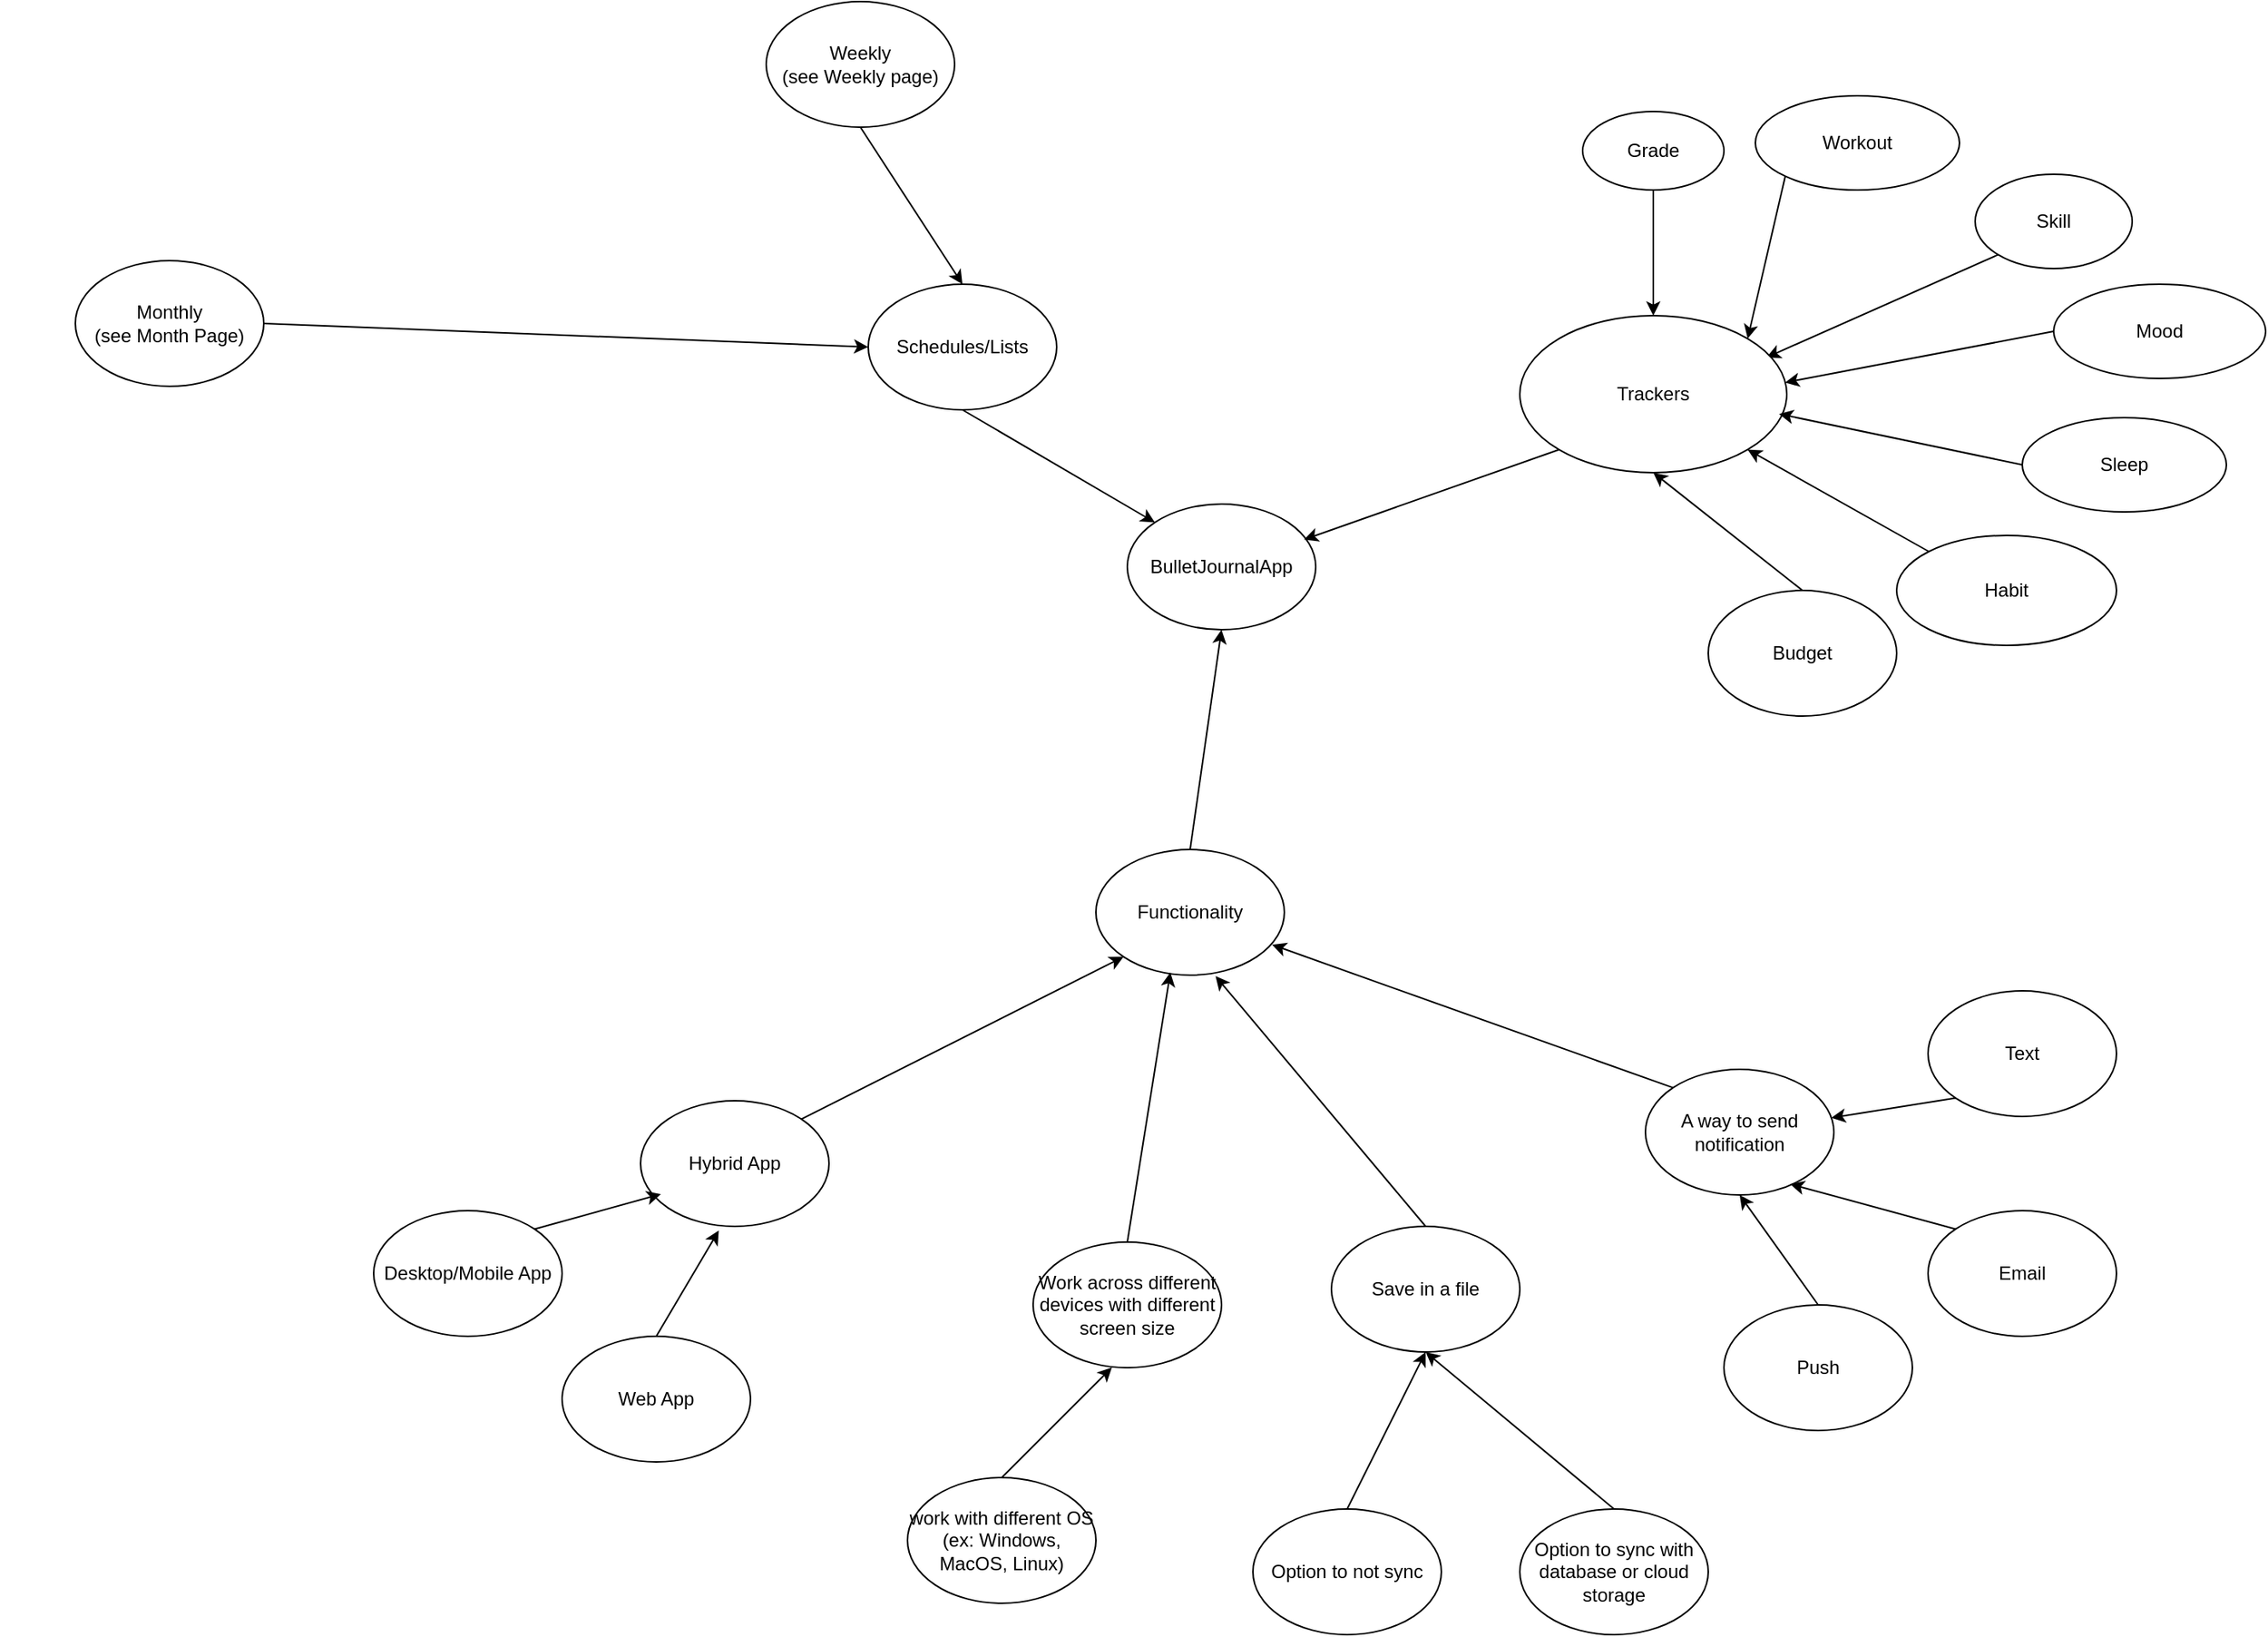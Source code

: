 <mxfile version="27.1.3" pages="3">
  <diagram name="Full Ideas" id="82XDhYnbbOEJZiGyT1DC">
    <mxGraphModel dx="1961" dy="1541" grid="1" gridSize="10" guides="1" tooltips="1" connect="1" arrows="1" fold="1" page="1" pageScale="1" pageWidth="850" pageHeight="1100" math="0" shadow="0">
      <root>
        <mxCell id="0" />
        <mxCell id="1" parent="0" />
        <mxCell id="dyRu1KngMcSD-DhJkfAF-1" value="BulletJournalApp" style="ellipse;whiteSpace=wrap;html=1;" parent="1" vertex="1">
          <mxGeometry x="470" y="80" width="120" height="80" as="geometry" />
        </mxCell>
        <mxCell id="dyRu1KngMcSD-DhJkfAF-64" style="rounded=0;orthogonalLoop=1;jettySize=auto;html=1;exitX=0.5;exitY=1;exitDx=0;exitDy=0;entryX=0.5;entryY=0;entryDx=0;entryDy=0;" parent="1" source="dyRu1KngMcSD-DhJkfAF-2" target="dyRu1KngMcSD-DhJkfAF-18" edge="1">
          <mxGeometry relative="1" as="geometry" />
        </mxCell>
        <mxCell id="dyRu1KngMcSD-DhJkfAF-2" value="Grade" style="ellipse;whiteSpace=wrap;html=1;" parent="1" vertex="1">
          <mxGeometry x="760" y="-170" width="90" height="50" as="geometry" />
        </mxCell>
        <mxCell id="dyRu1KngMcSD-DhJkfAF-70" style="rounded=0;orthogonalLoop=1;jettySize=auto;html=1;exitX=0.5;exitY=0;exitDx=0;exitDy=0;entryX=0.5;entryY=1;entryDx=0;entryDy=0;" parent="1" source="dyRu1KngMcSD-DhJkfAF-3" target="dyRu1KngMcSD-DhJkfAF-18" edge="1">
          <mxGeometry relative="1" as="geometry" />
        </mxCell>
        <mxCell id="dyRu1KngMcSD-DhJkfAF-3" value="Budget" style="ellipse;whiteSpace=wrap;html=1;" parent="1" vertex="1">
          <mxGeometry x="840" y="135" width="120" height="80" as="geometry" />
        </mxCell>
        <mxCell id="dyRu1KngMcSD-DhJkfAF-9" value="&lt;div&gt;Monthly&lt;/div&gt;(see Month Page)" style="ellipse;whiteSpace=wrap;html=1;" parent="1" vertex="1">
          <mxGeometry x="-200" y="-75" width="120" height="80" as="geometry" />
        </mxCell>
        <mxCell id="dyRu1KngMcSD-DhJkfAF-10" style="edgeStyle=orthogonalEdgeStyle;rounded=0;orthogonalLoop=1;jettySize=auto;html=1;exitX=0.5;exitY=1;exitDx=0;exitDy=0;" parent="1" edge="1">
          <mxGeometry relative="1" as="geometry">
            <mxPoint x="-240" y="190" as="sourcePoint" />
            <mxPoint x="-240" y="190" as="targetPoint" />
          </mxGeometry>
        </mxCell>
        <mxCell id="dyRu1KngMcSD-DhJkfAF-66" style="rounded=0;orthogonalLoop=1;jettySize=auto;html=1;exitX=0;exitY=1;exitDx=0;exitDy=0;entryX=0.924;entryY=0.266;entryDx=0;entryDy=0;entryPerimeter=0;" parent="1" source="dyRu1KngMcSD-DhJkfAF-11" target="dyRu1KngMcSD-DhJkfAF-18" edge="1">
          <mxGeometry relative="1" as="geometry" />
        </mxCell>
        <mxCell id="dyRu1KngMcSD-DhJkfAF-11" value="Skill" style="ellipse;whiteSpace=wrap;html=1;" parent="1" vertex="1">
          <mxGeometry x="1010" y="-130" width="100" height="60" as="geometry" />
        </mxCell>
        <mxCell id="dyRu1KngMcSD-DhJkfAF-12" value="work with different OS (ex: Windows, MacOS, Linux)" style="ellipse;whiteSpace=wrap;html=1;" parent="1" vertex="1">
          <mxGeometry x="330" y="700" width="120" height="80" as="geometry" />
        </mxCell>
        <mxCell id="dyRu1KngMcSD-DhJkfAF-13" value="Work across different devices with different screen size" style="ellipse;whiteSpace=wrap;html=1;" parent="1" vertex="1">
          <mxGeometry x="410" y="550" width="120" height="80" as="geometry" />
        </mxCell>
        <mxCell id="dyRu1KngMcSD-DhJkfAF-76" style="rounded=0;orthogonalLoop=1;jettySize=auto;html=1;exitX=0.5;exitY=0;exitDx=0;exitDy=0;entryX=0.5;entryY=1;entryDx=0;entryDy=0;" parent="1" source="dyRu1KngMcSD-DhJkfAF-14" target="dyRu1KngMcSD-DhJkfAF-16" edge="1">
          <mxGeometry relative="1" as="geometry" />
        </mxCell>
        <mxCell id="dyRu1KngMcSD-DhJkfAF-14" value="Option to not sync" style="ellipse;whiteSpace=wrap;html=1;" parent="1" vertex="1">
          <mxGeometry x="550" y="720" width="120" height="80" as="geometry" />
        </mxCell>
        <mxCell id="dyRu1KngMcSD-DhJkfAF-77" style="rounded=0;orthogonalLoop=1;jettySize=auto;html=1;exitX=0.5;exitY=0;exitDx=0;exitDy=0;entryX=0.5;entryY=1;entryDx=0;entryDy=0;" parent="1" source="dyRu1KngMcSD-DhJkfAF-15" target="dyRu1KngMcSD-DhJkfAF-16" edge="1">
          <mxGeometry relative="1" as="geometry" />
        </mxCell>
        <mxCell id="dyRu1KngMcSD-DhJkfAF-15" value="Option to sync with database or cloud storage" style="ellipse;whiteSpace=wrap;html=1;" parent="1" vertex="1">
          <mxGeometry x="720" y="720" width="120" height="80" as="geometry" />
        </mxCell>
        <mxCell id="dyRu1KngMcSD-DhJkfAF-16" value="Save in a file" style="ellipse;whiteSpace=wrap;html=1;" parent="1" vertex="1">
          <mxGeometry x="600" y="540" width="120" height="80" as="geometry" />
        </mxCell>
        <mxCell id="dyRu1KngMcSD-DhJkfAF-17" value="A way to send notification" style="ellipse;whiteSpace=wrap;html=1;" parent="1" vertex="1">
          <mxGeometry x="800" y="440" width="120" height="80" as="geometry" />
        </mxCell>
        <mxCell id="dyRu1KngMcSD-DhJkfAF-18" value="Trackers" style="ellipse;whiteSpace=wrap;html=1;" parent="1" vertex="1">
          <mxGeometry x="720" y="-40" width="170" height="100" as="geometry" />
        </mxCell>
        <mxCell id="dyRu1KngMcSD-DhJkfAF-65" style="rounded=0;orthogonalLoop=1;jettySize=auto;html=1;exitX=0;exitY=1;exitDx=0;exitDy=0;entryX=1;entryY=0;entryDx=0;entryDy=0;" parent="1" source="dyRu1KngMcSD-DhJkfAF-20" target="dyRu1KngMcSD-DhJkfAF-18" edge="1">
          <mxGeometry relative="1" as="geometry" />
        </mxCell>
        <mxCell id="dyRu1KngMcSD-DhJkfAF-20" value="Workout" style="ellipse;whiteSpace=wrap;html=1;" parent="1" vertex="1">
          <mxGeometry x="870" y="-180" width="130" height="60" as="geometry" />
        </mxCell>
        <mxCell id="dyRu1KngMcSD-DhJkfAF-69" style="rounded=0;orthogonalLoop=1;jettySize=auto;html=1;exitX=0;exitY=0;exitDx=0;exitDy=0;entryX=1;entryY=1;entryDx=0;entryDy=0;" parent="1" source="dyRu1KngMcSD-DhJkfAF-21" target="dyRu1KngMcSD-DhJkfAF-18" edge="1">
          <mxGeometry relative="1" as="geometry" />
        </mxCell>
        <mxCell id="dyRu1KngMcSD-DhJkfAF-21" value="Habit" style="ellipse;whiteSpace=wrap;html=1;" parent="1" vertex="1">
          <mxGeometry x="960" y="100" width="140" height="70" as="geometry" />
        </mxCell>
        <mxCell id="dyRu1KngMcSD-DhJkfAF-22" value="Sleep" style="ellipse;whiteSpace=wrap;html=1;" parent="1" vertex="1">
          <mxGeometry x="1040" y="25" width="130" height="60" as="geometry" />
        </mxCell>
        <mxCell id="dyRu1KngMcSD-DhJkfAF-23" value="Mood" style="ellipse;whiteSpace=wrap;html=1;" parent="1" vertex="1">
          <mxGeometry x="1060" y="-60" width="135" height="60" as="geometry" />
        </mxCell>
        <mxCell id="dyRu1KngMcSD-DhJkfAF-84" style="rounded=0;orthogonalLoop=1;jettySize=auto;html=1;exitX=1;exitY=0;exitDx=0;exitDy=0;entryX=0;entryY=1;entryDx=0;entryDy=0;" parent="1" source="dyRu1KngMcSD-DhJkfAF-24" target="dyRu1KngMcSD-DhJkfAF-27" edge="1">
          <mxGeometry relative="1" as="geometry" />
        </mxCell>
        <mxCell id="dyRu1KngMcSD-DhJkfAF-24" value="Hybrid App" style="ellipse;whiteSpace=wrap;html=1;" parent="1" vertex="1">
          <mxGeometry x="160" y="460" width="120" height="80" as="geometry" />
        </mxCell>
        <mxCell id="dyRu1KngMcSD-DhJkfAF-25" value="Desktop/Mobile App" style="ellipse;whiteSpace=wrap;html=1;" parent="1" vertex="1">
          <mxGeometry x="-10" y="530" width="120" height="80" as="geometry" />
        </mxCell>
        <mxCell id="dyRu1KngMcSD-DhJkfAF-26" value="Web App" style="ellipse;whiteSpace=wrap;html=1;" parent="1" vertex="1">
          <mxGeometry x="110" y="610" width="120" height="80" as="geometry" />
        </mxCell>
        <mxCell id="dyRu1KngMcSD-DhJkfAF-88" style="rounded=0;orthogonalLoop=1;jettySize=auto;html=1;exitX=0.5;exitY=0;exitDx=0;exitDy=0;entryX=0.5;entryY=1;entryDx=0;entryDy=0;" parent="1" source="dyRu1KngMcSD-DhJkfAF-27" target="dyRu1KngMcSD-DhJkfAF-1" edge="1">
          <mxGeometry relative="1" as="geometry" />
        </mxCell>
        <mxCell id="dyRu1KngMcSD-DhJkfAF-27" value="Functionality" style="ellipse;whiteSpace=wrap;html=1;" parent="1" vertex="1">
          <mxGeometry x="450" y="300" width="120" height="80" as="geometry" />
        </mxCell>
        <mxCell id="dyRu1KngMcSD-DhJkfAF-62" style="rounded=0;orthogonalLoop=1;jettySize=auto;html=1;exitX=0.5;exitY=1;exitDx=0;exitDy=0;entryX=0.5;entryY=0;entryDx=0;entryDy=0;" parent="1" source="dyRu1KngMcSD-DhJkfAF-28" target="dyRu1KngMcSD-DhJkfAF-30" edge="1">
          <mxGeometry relative="1" as="geometry" />
        </mxCell>
        <mxCell id="dyRu1KngMcSD-DhJkfAF-28" value="&lt;div&gt;Weekly&lt;/div&gt;(see Weekly page)" style="ellipse;whiteSpace=wrap;html=1;" parent="1" vertex="1">
          <mxGeometry x="240" y="-240" width="120" height="80" as="geometry" />
        </mxCell>
        <mxCell id="dyRu1KngMcSD-DhJkfAF-63" style="rounded=0;orthogonalLoop=1;jettySize=auto;html=1;exitX=0.5;exitY=1;exitDx=0;exitDy=0;entryX=0;entryY=0;entryDx=0;entryDy=0;" parent="1" source="dyRu1KngMcSD-DhJkfAF-30" target="dyRu1KngMcSD-DhJkfAF-1" edge="1">
          <mxGeometry relative="1" as="geometry" />
        </mxCell>
        <mxCell id="dyRu1KngMcSD-DhJkfAF-30" value="Schedules/Lists" style="ellipse;whiteSpace=wrap;html=1;" parent="1" vertex="1">
          <mxGeometry x="305" y="-60" width="120" height="80" as="geometry" />
        </mxCell>
        <mxCell id="dyRu1KngMcSD-DhJkfAF-58" style="rounded=0;orthogonalLoop=1;jettySize=auto;html=1;exitX=1;exitY=0.5;exitDx=0;exitDy=0;entryX=0;entryY=0.5;entryDx=0;entryDy=0;" parent="1" source="dyRu1KngMcSD-DhJkfAF-9" target="dyRu1KngMcSD-DhJkfAF-30" edge="1">
          <mxGeometry relative="1" as="geometry" />
        </mxCell>
        <mxCell id="dyRu1KngMcSD-DhJkfAF-67" style="rounded=0;orthogonalLoop=1;jettySize=auto;html=1;exitX=0;exitY=0.5;exitDx=0;exitDy=0;entryX=0.994;entryY=0.426;entryDx=0;entryDy=0;entryPerimeter=0;" parent="1" source="dyRu1KngMcSD-DhJkfAF-23" target="dyRu1KngMcSD-DhJkfAF-18" edge="1">
          <mxGeometry relative="1" as="geometry" />
        </mxCell>
        <mxCell id="dyRu1KngMcSD-DhJkfAF-68" style="rounded=0;orthogonalLoop=1;jettySize=auto;html=1;exitX=0;exitY=0.5;exitDx=0;exitDy=0;entryX=0.971;entryY=0.626;entryDx=0;entryDy=0;entryPerimeter=0;" parent="1" source="dyRu1KngMcSD-DhJkfAF-22" target="dyRu1KngMcSD-DhJkfAF-18" edge="1">
          <mxGeometry relative="1" as="geometry" />
        </mxCell>
        <mxCell id="dyRu1KngMcSD-DhJkfAF-72" style="rounded=0;orthogonalLoop=1;jettySize=auto;html=1;exitX=0;exitY=1;exitDx=0;exitDy=0;entryX=0.938;entryY=0.283;entryDx=0;entryDy=0;entryPerimeter=0;" parent="1" source="dyRu1KngMcSD-DhJkfAF-18" target="dyRu1KngMcSD-DhJkfAF-1" edge="1">
          <mxGeometry relative="1" as="geometry" />
        </mxCell>
        <mxCell id="dyRu1KngMcSD-DhJkfAF-73" style="rounded=0;orthogonalLoop=1;jettySize=auto;html=1;exitX=1;exitY=0;exitDx=0;exitDy=0;entryX=0.108;entryY=0.743;entryDx=0;entryDy=0;entryPerimeter=0;" parent="1" source="dyRu1KngMcSD-DhJkfAF-25" target="dyRu1KngMcSD-DhJkfAF-24" edge="1">
          <mxGeometry relative="1" as="geometry" />
        </mxCell>
        <mxCell id="dyRu1KngMcSD-DhJkfAF-74" style="rounded=0;orthogonalLoop=1;jettySize=auto;html=1;exitX=0.5;exitY=0;exitDx=0;exitDy=0;entryX=0.415;entryY=1.033;entryDx=0;entryDy=0;entryPerimeter=0;" parent="1" source="dyRu1KngMcSD-DhJkfAF-26" target="dyRu1KngMcSD-DhJkfAF-24" edge="1">
          <mxGeometry relative="1" as="geometry" />
        </mxCell>
        <mxCell id="dyRu1KngMcSD-DhJkfAF-75" style="rounded=0;orthogonalLoop=1;jettySize=auto;html=1;exitX=0.5;exitY=0;exitDx=0;exitDy=0;entryX=0.418;entryY=0.998;entryDx=0;entryDy=0;entryPerimeter=0;" parent="1" source="dyRu1KngMcSD-DhJkfAF-12" target="dyRu1KngMcSD-DhJkfAF-13" edge="1">
          <mxGeometry relative="1" as="geometry" />
        </mxCell>
        <mxCell id="dyRu1KngMcSD-DhJkfAF-83" style="rounded=0;orthogonalLoop=1;jettySize=auto;html=1;exitX=0;exitY=1;exitDx=0;exitDy=0;" parent="1" source="dyRu1KngMcSD-DhJkfAF-78" target="dyRu1KngMcSD-DhJkfAF-17" edge="1">
          <mxGeometry relative="1" as="geometry" />
        </mxCell>
        <mxCell id="dyRu1KngMcSD-DhJkfAF-78" value="Text" style="ellipse;whiteSpace=wrap;html=1;" parent="1" vertex="1">
          <mxGeometry x="980" y="390" width="120" height="80" as="geometry" />
        </mxCell>
        <mxCell id="dyRu1KngMcSD-DhJkfAF-79" value="Email" style="ellipse;whiteSpace=wrap;html=1;" parent="1" vertex="1">
          <mxGeometry x="980" y="530" width="120" height="80" as="geometry" />
        </mxCell>
        <mxCell id="dyRu1KngMcSD-DhJkfAF-81" style="rounded=0;orthogonalLoop=1;jettySize=auto;html=1;exitX=0.5;exitY=0;exitDx=0;exitDy=0;entryX=0.5;entryY=1;entryDx=0;entryDy=0;" parent="1" source="dyRu1KngMcSD-DhJkfAF-80" target="dyRu1KngMcSD-DhJkfAF-17" edge="1">
          <mxGeometry relative="1" as="geometry" />
        </mxCell>
        <mxCell id="dyRu1KngMcSD-DhJkfAF-80" value="Push" style="ellipse;whiteSpace=wrap;html=1;" parent="1" vertex="1">
          <mxGeometry x="850" y="590" width="120" height="80" as="geometry" />
        </mxCell>
        <mxCell id="dyRu1KngMcSD-DhJkfAF-82" style="rounded=0;orthogonalLoop=1;jettySize=auto;html=1;exitX=0;exitY=0;exitDx=0;exitDy=0;entryX=0.768;entryY=0.913;entryDx=0;entryDy=0;entryPerimeter=0;" parent="1" source="dyRu1KngMcSD-DhJkfAF-79" target="dyRu1KngMcSD-DhJkfAF-17" edge="1">
          <mxGeometry relative="1" as="geometry" />
        </mxCell>
        <mxCell id="dyRu1KngMcSD-DhJkfAF-85" style="rounded=0;orthogonalLoop=1;jettySize=auto;html=1;exitX=0.5;exitY=0;exitDx=0;exitDy=0;entryX=0.395;entryY=0.978;entryDx=0;entryDy=0;entryPerimeter=0;" parent="1" source="dyRu1KngMcSD-DhJkfAF-13" target="dyRu1KngMcSD-DhJkfAF-27" edge="1">
          <mxGeometry relative="1" as="geometry" />
        </mxCell>
        <mxCell id="dyRu1KngMcSD-DhJkfAF-86" style="rounded=0;orthogonalLoop=1;jettySize=auto;html=1;exitX=0.5;exitY=0;exitDx=0;exitDy=0;entryX=0.635;entryY=1.008;entryDx=0;entryDy=0;entryPerimeter=0;" parent="1" source="dyRu1KngMcSD-DhJkfAF-16" target="dyRu1KngMcSD-DhJkfAF-27" edge="1">
          <mxGeometry relative="1" as="geometry" />
        </mxCell>
        <mxCell id="dyRu1KngMcSD-DhJkfAF-87" style="rounded=0;orthogonalLoop=1;jettySize=auto;html=1;exitX=0;exitY=0;exitDx=0;exitDy=0;entryX=0.935;entryY=0.758;entryDx=0;entryDy=0;entryPerimeter=0;" parent="1" source="dyRu1KngMcSD-DhJkfAF-17" target="dyRu1KngMcSD-DhJkfAF-27" edge="1">
          <mxGeometry relative="1" as="geometry" />
        </mxCell>
      </root>
    </mxGraphModel>
  </diagram>
  <diagram id="bHpGHSBi8YZLySC4tOxV" name="Month">
    <mxGraphModel dx="2437" dy="1730" grid="1" gridSize="10" guides="1" tooltips="1" connect="1" arrows="1" fold="1" page="1" pageScale="1" pageWidth="850" pageHeight="1100" math="0" shadow="0">
      <root>
        <mxCell id="0" />
        <mxCell id="1" parent="0" />
        <mxCell id="zn5MyHEq61Jdhc2_yuj5-1" value="Monthly" style="ellipse;whiteSpace=wrap;html=1;" vertex="1" parent="1">
          <mxGeometry x="380" y="190" width="120" height="80" as="geometry" />
        </mxCell>
        <mxCell id="k5EVyeFGAkpIpsBEVzDD-10" style="edgeStyle=none;rounded=0;orthogonalLoop=1;jettySize=auto;html=1;exitX=0.5;exitY=0;exitDx=0;exitDy=0;entryX=0.5;entryY=1;entryDx=0;entryDy=0;" edge="1" parent="1" source="k5EVyeFGAkpIpsBEVzDD-1" target="zn5MyHEq61Jdhc2_yuj5-1">
          <mxGeometry relative="1" as="geometry" />
        </mxCell>
        <mxCell id="k5EVyeFGAkpIpsBEVzDD-1" value="Calendar" style="ellipse;whiteSpace=wrap;html=1;" vertex="1" parent="1">
          <mxGeometry x="425" y="470" width="120" height="90" as="geometry" />
        </mxCell>
        <mxCell id="k5EVyeFGAkpIpsBEVzDD-2" value="To Do List" style="ellipse;whiteSpace=wrap;html=1;" vertex="1" parent="1">
          <mxGeometry x="200" y="470" width="120" height="80" as="geometry" />
        </mxCell>
        <mxCell id="k5EVyeFGAkpIpsBEVzDD-12" style="edgeStyle=none;rounded=0;orthogonalLoop=1;jettySize=auto;html=1;exitX=1;exitY=0;exitDx=0;exitDy=0;entryX=0;entryY=1;entryDx=0;entryDy=0;" edge="1" parent="1" source="k5EVyeFGAkpIpsBEVzDD-3" target="zn5MyHEq61Jdhc2_yuj5-1">
          <mxGeometry relative="1" as="geometry" />
        </mxCell>
        <mxCell id="k5EVyeFGAkpIpsBEVzDD-3" value="Grocery List" style="ellipse;whiteSpace=wrap;html=1;" vertex="1" parent="1">
          <mxGeometry x="10" y="340" width="120" height="80" as="geometry" />
        </mxCell>
        <mxCell id="k5EVyeFGAkpIpsBEVzDD-4" value="Shopping List" style="ellipse;whiteSpace=wrap;html=1;" vertex="1" parent="1">
          <mxGeometry x="-20" y="190" width="120" height="80" as="geometry" />
        </mxCell>
        <mxCell id="k5EVyeFGAkpIpsBEVzDD-5" value="Side Project List" style="ellipse;whiteSpace=wrap;html=1;" vertex="1" parent="1">
          <mxGeometry x="20" y="40" width="120" height="80" as="geometry" />
        </mxCell>
        <mxCell id="k5EVyeFGAkpIpsBEVzDD-15" style="edgeStyle=none;rounded=0;orthogonalLoop=1;jettySize=auto;html=1;exitX=1;exitY=1;exitDx=0;exitDy=0;entryX=0;entryY=0;entryDx=0;entryDy=0;" edge="1" parent="1" source="k5EVyeFGAkpIpsBEVzDD-6" target="zn5MyHEq61Jdhc2_yuj5-1">
          <mxGeometry relative="1" as="geometry" />
        </mxCell>
        <mxCell id="k5EVyeFGAkpIpsBEVzDD-6" value="goals" style="ellipse;whiteSpace=wrap;html=1;" vertex="1" parent="1">
          <mxGeometry x="190" y="-90" width="120" height="90" as="geometry" />
        </mxCell>
        <mxCell id="k5EVyeFGAkpIpsBEVzDD-7" value="&lt;div&gt;Budget&lt;/div&gt;" style="ellipse;whiteSpace=wrap;html=1;" vertex="1" parent="1">
          <mxGeometry x="410" y="-130" width="120" height="90" as="geometry" />
        </mxCell>
        <mxCell id="k5EVyeFGAkpIpsBEVzDD-9" value="Meal Plan" style="ellipse;whiteSpace=wrap;html=1;" vertex="1" parent="1">
          <mxGeometry x="630" y="410" width="120" height="90" as="geometry" />
        </mxCell>
        <mxCell id="k5EVyeFGAkpIpsBEVzDD-11" style="edgeStyle=none;rounded=0;orthogonalLoop=1;jettySize=auto;html=1;exitX=0.5;exitY=0;exitDx=0;exitDy=0;entryX=0.287;entryY=0.946;entryDx=0;entryDy=0;entryPerimeter=0;" edge="1" parent="1" source="k5EVyeFGAkpIpsBEVzDD-2" target="zn5MyHEq61Jdhc2_yuj5-1">
          <mxGeometry relative="1" as="geometry" />
        </mxCell>
        <mxCell id="k5EVyeFGAkpIpsBEVzDD-13" style="edgeStyle=none;rounded=0;orthogonalLoop=1;jettySize=auto;html=1;exitX=1;exitY=0.5;exitDx=0;exitDy=0;entryX=0.013;entryY=0.661;entryDx=0;entryDy=0;entryPerimeter=0;" edge="1" parent="1" source="k5EVyeFGAkpIpsBEVzDD-4" target="zn5MyHEq61Jdhc2_yuj5-1">
          <mxGeometry relative="1" as="geometry" />
        </mxCell>
        <mxCell id="k5EVyeFGAkpIpsBEVzDD-14" style="edgeStyle=none;rounded=0;orthogonalLoop=1;jettySize=auto;html=1;exitX=1;exitY=1;exitDx=0;exitDy=0;entryX=-0.011;entryY=0.375;entryDx=0;entryDy=0;entryPerimeter=0;" edge="1" parent="1" source="k5EVyeFGAkpIpsBEVzDD-5" target="zn5MyHEq61Jdhc2_yuj5-1">
          <mxGeometry relative="1" as="geometry" />
        </mxCell>
        <mxCell id="k5EVyeFGAkpIpsBEVzDD-16" style="edgeStyle=none;rounded=0;orthogonalLoop=1;jettySize=auto;html=1;exitX=0.5;exitY=1;exitDx=0;exitDy=0;entryX=0.394;entryY=0.036;entryDx=0;entryDy=0;entryPerimeter=0;" edge="1" parent="1" source="k5EVyeFGAkpIpsBEVzDD-7" target="zn5MyHEq61Jdhc2_yuj5-1">
          <mxGeometry relative="1" as="geometry" />
        </mxCell>
        <mxCell id="k5EVyeFGAkpIpsBEVzDD-18" style="edgeStyle=none;rounded=0;orthogonalLoop=1;jettySize=auto;html=1;exitX=0;exitY=0;exitDx=0;exitDy=0;entryX=1;entryY=1;entryDx=0;entryDy=0;" edge="1" parent="1" source="k5EVyeFGAkpIpsBEVzDD-9" target="zn5MyHEq61Jdhc2_yuj5-1">
          <mxGeometry relative="1" as="geometry" />
        </mxCell>
      </root>
    </mxGraphModel>
  </diagram>
  <diagram id="lS4gJLhHMNNQzTkX1Giw" name="Weekly">
    <mxGraphModel dx="1111" dy="1541" grid="1" gridSize="10" guides="1" tooltips="1" connect="1" arrows="1" fold="1" page="1" pageScale="1" pageWidth="850" pageHeight="1100" math="0" shadow="0">
      <root>
        <mxCell id="0" />
        <mxCell id="1" parent="0" />
        <mxCell id="4bjl_S4j4Ys_qPLpIN78-1" value="Weekly" style="ellipse;whiteSpace=wrap;html=1;" vertex="1" parent="1">
          <mxGeometry x="350" y="240" width="120" height="80" as="geometry" />
        </mxCell>
        <mxCell id="4bjl_S4j4Ys_qPLpIN78-2" value="goals" style="ellipse;whiteSpace=wrap;html=1;" vertex="1" parent="1">
          <mxGeometry x="90" y="100" width="120" height="90" as="geometry" />
        </mxCell>
        <mxCell id="4bjl_S4j4Ys_qPLpIN78-3" value="Calendar" style="ellipse;whiteSpace=wrap;html=1;" vertex="1" parent="1">
          <mxGeometry x="270" y="-40" width="120" height="90" as="geometry" />
        </mxCell>
        <mxCell id="4bjl_S4j4Ys_qPLpIN78-4" value="To Do" style="ellipse;whiteSpace=wrap;html=1;" vertex="1" parent="1">
          <mxGeometry x="500" y="-30" width="120" height="90" as="geometry" />
        </mxCell>
        <mxCell id="Z-HVwZFV2i-emm2jts16-1" value="Meal Plan" style="ellipse;whiteSpace=wrap;html=1;" vertex="1" parent="1">
          <mxGeometry x="670" y="130" width="120" height="90" as="geometry" />
        </mxCell>
        <mxCell id="Z-HVwZFV2i-emm2jts16-2" style="edgeStyle=none;rounded=0;orthogonalLoop=1;jettySize=auto;html=1;exitX=1;exitY=1;exitDx=0;exitDy=0;entryX=0.092;entryY=0.188;entryDx=0;entryDy=0;entryPerimeter=0;" edge="1" parent="1" source="4bjl_S4j4Ys_qPLpIN78-2" target="4bjl_S4j4Ys_qPLpIN78-1">
          <mxGeometry relative="1" as="geometry" />
        </mxCell>
        <mxCell id="Z-HVwZFV2i-emm2jts16-3" style="edgeStyle=none;rounded=0;orthogonalLoop=1;jettySize=auto;html=1;exitX=0.5;exitY=1;exitDx=0;exitDy=0;entryX=0.317;entryY=0.05;entryDx=0;entryDy=0;entryPerimeter=0;" edge="1" parent="1" source="4bjl_S4j4Ys_qPLpIN78-3" target="4bjl_S4j4Ys_qPLpIN78-1">
          <mxGeometry relative="1" as="geometry" />
        </mxCell>
        <mxCell id="Z-HVwZFV2i-emm2jts16-4" style="edgeStyle=none;rounded=0;orthogonalLoop=1;jettySize=auto;html=1;exitX=0.5;exitY=1;exitDx=0;exitDy=0;entryX=0.683;entryY=0.025;entryDx=0;entryDy=0;entryPerimeter=0;" edge="1" parent="1" source="4bjl_S4j4Ys_qPLpIN78-4" target="4bjl_S4j4Ys_qPLpIN78-1">
          <mxGeometry relative="1" as="geometry" />
        </mxCell>
        <mxCell id="Z-HVwZFV2i-emm2jts16-5" style="edgeStyle=none;rounded=0;orthogonalLoop=1;jettySize=auto;html=1;exitX=0;exitY=1;exitDx=0;exitDy=0;entryX=0.967;entryY=0.363;entryDx=0;entryDy=0;entryPerimeter=0;" edge="1" parent="1" source="Z-HVwZFV2i-emm2jts16-1" target="4bjl_S4j4Ys_qPLpIN78-1">
          <mxGeometry relative="1" as="geometry" />
        </mxCell>
      </root>
    </mxGraphModel>
  </diagram>
</mxfile>
